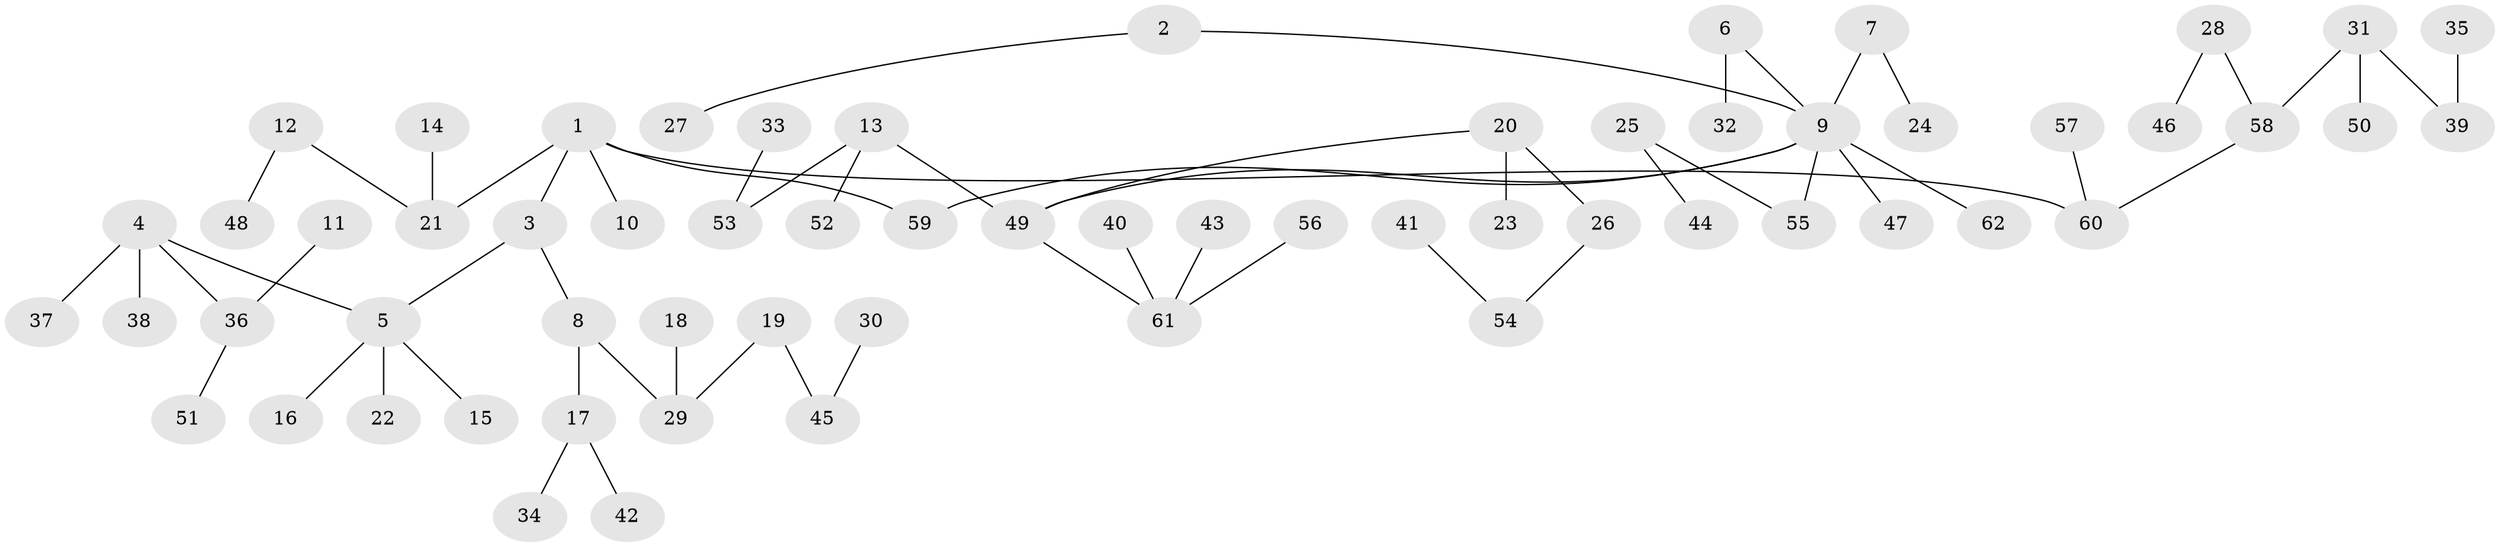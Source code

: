 // original degree distribution, {9: 0.008130081300813009, 3: 0.17073170731707318, 5: 0.04065040650406504, 2: 0.22764227642276422, 6: 0.008130081300813009, 4: 0.04878048780487805, 1: 0.4959349593495935}
// Generated by graph-tools (version 1.1) at 2025/02/03/09/25 03:02:23]
// undirected, 62 vertices, 61 edges
graph export_dot {
graph [start="1"]
  node [color=gray90,style=filled];
  1;
  2;
  3;
  4;
  5;
  6;
  7;
  8;
  9;
  10;
  11;
  12;
  13;
  14;
  15;
  16;
  17;
  18;
  19;
  20;
  21;
  22;
  23;
  24;
  25;
  26;
  27;
  28;
  29;
  30;
  31;
  32;
  33;
  34;
  35;
  36;
  37;
  38;
  39;
  40;
  41;
  42;
  43;
  44;
  45;
  46;
  47;
  48;
  49;
  50;
  51;
  52;
  53;
  54;
  55;
  56;
  57;
  58;
  59;
  60;
  61;
  62;
  1 -- 3 [weight=1.0];
  1 -- 10 [weight=1.0];
  1 -- 21 [weight=1.0];
  1 -- 59 [weight=1.0];
  1 -- 60 [weight=1.0];
  2 -- 9 [weight=1.0];
  2 -- 27 [weight=1.0];
  3 -- 5 [weight=1.0];
  3 -- 8 [weight=1.0];
  4 -- 5 [weight=1.0];
  4 -- 36 [weight=1.0];
  4 -- 37 [weight=1.0];
  4 -- 38 [weight=1.0];
  5 -- 15 [weight=1.0];
  5 -- 16 [weight=1.0];
  5 -- 22 [weight=1.0];
  6 -- 9 [weight=1.0];
  6 -- 32 [weight=1.0];
  7 -- 9 [weight=1.0];
  7 -- 24 [weight=1.0];
  8 -- 17 [weight=1.0];
  8 -- 29 [weight=1.0];
  9 -- 47 [weight=1.0];
  9 -- 49 [weight=1.0];
  9 -- 55 [weight=1.0];
  9 -- 59 [weight=1.0];
  9 -- 62 [weight=1.0];
  11 -- 36 [weight=1.0];
  12 -- 21 [weight=1.0];
  12 -- 48 [weight=1.0];
  13 -- 49 [weight=1.0];
  13 -- 52 [weight=1.0];
  13 -- 53 [weight=1.0];
  14 -- 21 [weight=1.0];
  17 -- 34 [weight=1.0];
  17 -- 42 [weight=1.0];
  18 -- 29 [weight=1.0];
  19 -- 29 [weight=1.0];
  19 -- 45 [weight=1.0];
  20 -- 23 [weight=1.0];
  20 -- 26 [weight=1.0];
  20 -- 49 [weight=1.0];
  25 -- 44 [weight=1.0];
  25 -- 55 [weight=1.0];
  26 -- 54 [weight=1.0];
  28 -- 46 [weight=1.0];
  28 -- 58 [weight=1.0];
  30 -- 45 [weight=1.0];
  31 -- 39 [weight=1.0];
  31 -- 50 [weight=1.0];
  31 -- 58 [weight=1.0];
  33 -- 53 [weight=1.0];
  35 -- 39 [weight=1.0];
  36 -- 51 [weight=1.0];
  40 -- 61 [weight=1.0];
  41 -- 54 [weight=1.0];
  43 -- 61 [weight=1.0];
  49 -- 61 [weight=1.0];
  56 -- 61 [weight=1.0];
  57 -- 60 [weight=1.0];
  58 -- 60 [weight=1.0];
}
